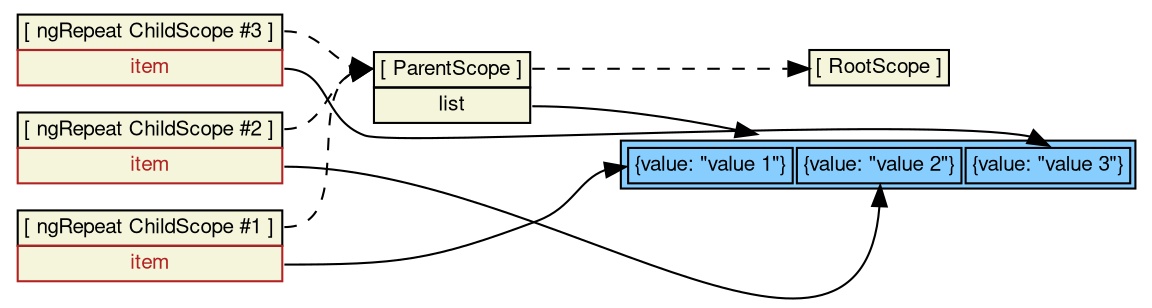 digraph d {
	rankdir=LR
	nodesep=0.1
	node [fontname="Helvetica,Sans", fontsize=10, penwidth=0.5, margin="0.05, 0.04", height="0.2" ]

  /* scopes */
  node [shape=plaintext];
  root [label=<<table bgcolor="beige" border="0" cellborder="1" cellpadding="2" cellspacing="0">
  <tr><td port="proto">[ RootScope ]</td></tr></table>>]
  parent [label=<<table bgcolor="beige" border="0" cellborder="1" cellpadding="2" cellspacing="0">
  <tr><td port="proto">[ ParentScope ]</td></tr>
  <tr><td port="list">list</td></tr>
  </table>>]
  child1 [label=<<table bgcolor="beige" border="0" cellborder="1" cellpadding="2" cellspacing="0">
  <tr><td port="proto">[ ngRepeat ChildScope #1 ]</td></tr>
  <tr><td port="item" color="firebrick"><font color="firebrick">item</font></td></tr>
  </table>>]
  child2 [label=<<table bgcolor="beige" border="0" cellborder="1" cellpadding="2" cellspacing="0">
  <tr><td port="proto">[ ngRepeat ChildScope #2 ]</td></tr>
  <tr><td port="item" color="firebrick"><font color="firebrick">item</font></td></tr>
  </table>>]
  child3 [label=<<table bgcolor="beige" border="0" cellborder="1" cellpadding="2" cellspacing="0">
  <tr><td port="proto">[ ngRepeat ChildScope #3 ]</td></tr>
  <tr><td port="item" color="firebrick"><font color="firebrick">item</font></td></tr>
  </table>>]

  /* objects */
  list [label=<<table bgcolor="skyblue1" border="1" cellborder="1" cellpadding="2" cellspacing="2">
  <tr><td port="obj1">{value: "value 1"}</td><td port="obj2">{value: "value 2"}</td><td port="obj3">{value: "value 3"}</td></tr></table>>]

  /* literals */
  node [fillcolor=gray94, shape=box, style=filled]
  
  /* references */
  parent:proto -> root:proto [style = dashed]
  parent:list -> list
  child1:proto -> parent:proto [style = dashed]
    child1:item -> list:obj1
  child2:proto -> parent:proto [style = dashed]
    child2:item -> list:obj2
  child3:proto -> parent:proto [style = dashed]
    child3:item -> list:obj3
}
